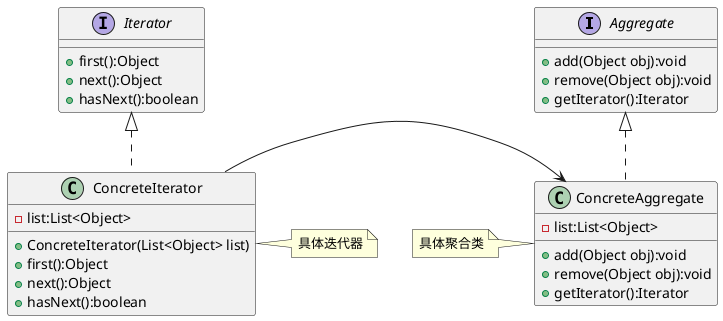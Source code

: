 @startuml

interface Aggregate{
+add(Object obj):void
+remove(Object obj):void
+getIterator():Iterator
}

interface Iterator{
+first():Object
+next():Object
+hasNext():boolean
}

class ConcreteAggregate{
-list:List<Object>
+add(Object obj):void
+remove(Object obj):void
+getIterator():Iterator
}

note left
具体聚合类
end note

class ConcreteIterator{
-list:List<Object>
+ConcreteIterator(List<Object> list)
+first():Object
+next():Object
+hasNext():boolean
}

note right
具体迭代器
end note

Aggregate <|.. ConcreteAggregate
Iterator <|.. ConcreteIterator

ConcreteAggregate <-left- ConcreteIterator

@enduml